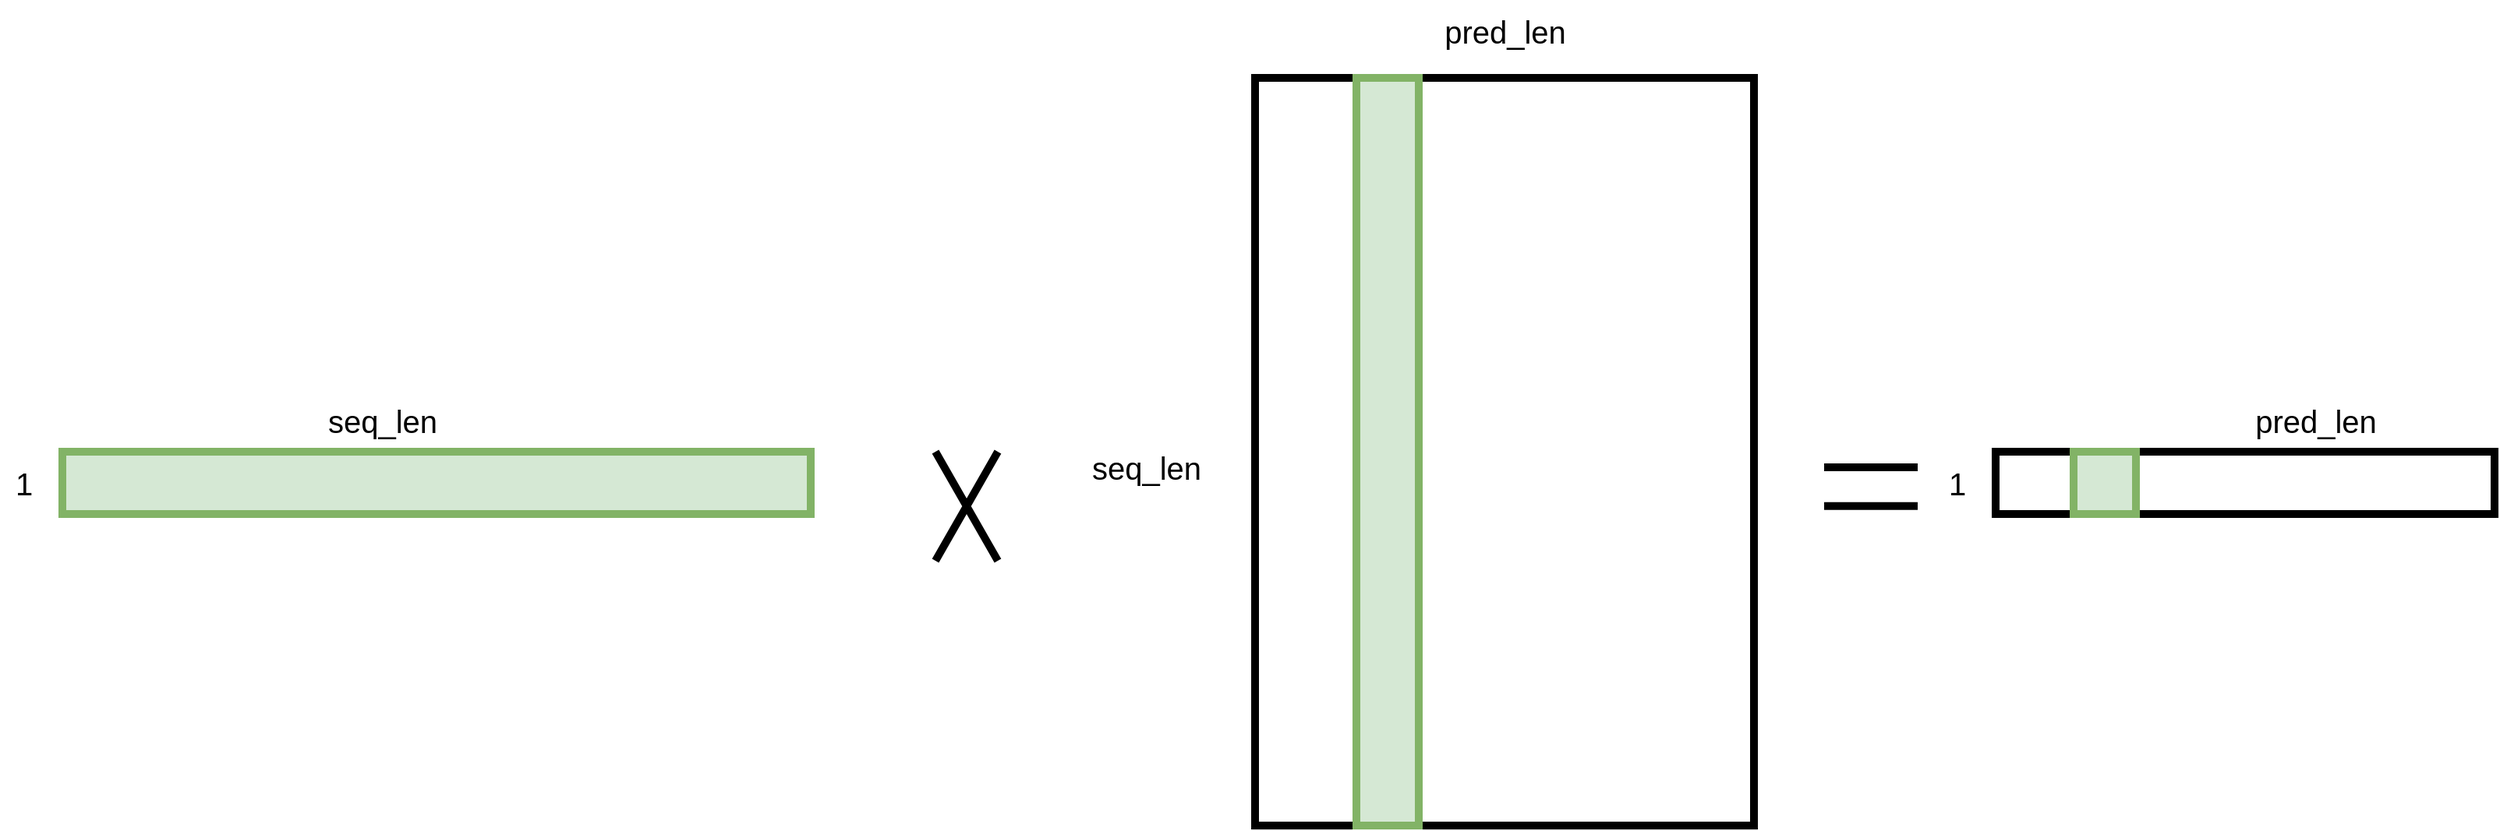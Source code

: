 <mxfile>
    <diagram id="LjahWVpIOMi3En7ilmGU" name="Page-1">
        <mxGraphModel dx="3251" dy="1611" grid="1" gridSize="10" guides="1" tooltips="1" connect="1" arrows="1" fold="1" page="1" pageScale="1" pageWidth="1700" pageHeight="1100" math="0" shadow="0">
            <root>
                <mxCell id="0"/>
                <mxCell id="1" parent="0"/>
                <mxCell id="2" value="" style="rounded=0;whiteSpace=wrap;html=1;strokeWidth=5;fillColor=#d5e8d4;strokeColor=#82b366;" parent="1" vertex="1">
                    <mxGeometry x="80" y="440" width="480" height="40" as="geometry"/>
                </mxCell>
                <mxCell id="3" value="1" style="text;html=1;align=center;verticalAlign=middle;resizable=0;points=[];autosize=1;strokeColor=none;fillColor=none;fontSize=20;strokeWidth=5;" parent="1" vertex="1">
                    <mxGeometry x="40" y="440" width="30" height="40" as="geometry"/>
                </mxCell>
                <mxCell id="4" value="seq_len" style="text;html=1;align=center;verticalAlign=middle;resizable=0;points=[];autosize=1;strokeColor=none;fillColor=none;fontSize=20;strokeWidth=5;" parent="1" vertex="1">
                    <mxGeometry x="240" y="400" width="90" height="40" as="geometry"/>
                </mxCell>
                <mxCell id="5" value="" style="rounded=0;whiteSpace=wrap;html=1;rotation=90;strokeWidth=5;" parent="1" vertex="1">
                    <mxGeometry x="765" y="280" width="480" height="320" as="geometry"/>
                </mxCell>
                <mxCell id="6" value="seq_len" style="text;html=1;align=center;verticalAlign=middle;resizable=0;points=[];autosize=1;strokeColor=none;fillColor=none;fontSize=20;strokeWidth=5;" parent="1" vertex="1">
                    <mxGeometry x="730" y="430" width="90" height="40" as="geometry"/>
                </mxCell>
                <mxCell id="7" value="pred_len" style="text;html=1;align=center;verticalAlign=middle;resizable=0;points=[];autosize=1;strokeColor=none;fillColor=none;fontSize=20;strokeWidth=5;" parent="1" vertex="1">
                    <mxGeometry x="955" y="150" width="100" height="40" as="geometry"/>
                </mxCell>
                <mxCell id="8" value="" style="rounded=0;whiteSpace=wrap;html=1;rotation=90;strokeWidth=5;" parent="1" vertex="1">
                    <mxGeometry x="1460" y="300" width="40" height="320" as="geometry"/>
                </mxCell>
                <mxCell id="9" value="1" style="text;html=1;align=center;verticalAlign=middle;resizable=0;points=[];autosize=1;strokeColor=none;fillColor=none;fontSize=20;strokeWidth=5;" parent="1" vertex="1">
                    <mxGeometry x="1280" y="440" width="30" height="40" as="geometry"/>
                </mxCell>
                <mxCell id="10" value="pred_len" style="text;html=1;align=center;verticalAlign=middle;resizable=0;points=[];autosize=1;strokeColor=none;fillColor=none;fontSize=20;strokeWidth=5;" parent="1" vertex="1">
                    <mxGeometry x="1475" y="400" width="100" height="40" as="geometry"/>
                </mxCell>
                <mxCell id="11" value="" style="shape=umlDestroy;strokeWidth=5;" parent="1" vertex="1">
                    <mxGeometry x="640" y="440" width="40" height="70" as="geometry"/>
                </mxCell>
                <mxCell id="12" value="" style="endArrow=none;html=1;strokeWidth=5;" parent="1" edge="1">
                    <mxGeometry width="50" height="50" relative="1" as="geometry">
                        <mxPoint x="1210" y="450" as="sourcePoint"/>
                        <mxPoint x="1270" y="450" as="targetPoint"/>
                    </mxGeometry>
                </mxCell>
                <mxCell id="13" value="" style="endArrow=none;html=1;strokeWidth=5;" parent="1" edge="1">
                    <mxGeometry width="50" height="50" relative="1" as="geometry">
                        <mxPoint x="1210" y="474.89" as="sourcePoint"/>
                        <mxPoint x="1270" y="474.89" as="targetPoint"/>
                    </mxGeometry>
                </mxCell>
                <mxCell id="14" value="" style="rounded=0;whiteSpace=wrap;html=1;strokeWidth=5;fillColor=#d5e8d4;strokeColor=#82b366;rotation=90;" vertex="1" parent="1">
                    <mxGeometry x="690" y="420" width="480" height="40" as="geometry"/>
                </mxCell>
                <mxCell id="15" value="" style="rounded=0;whiteSpace=wrap;html=1;strokeWidth=5;fillColor=#d5e8d4;strokeColor=#82b366;rotation=90;" vertex="1" parent="1">
                    <mxGeometry x="1370" y="440" width="40" height="40" as="geometry"/>
                </mxCell>
            </root>
        </mxGraphModel>
    </diagram>
</mxfile>